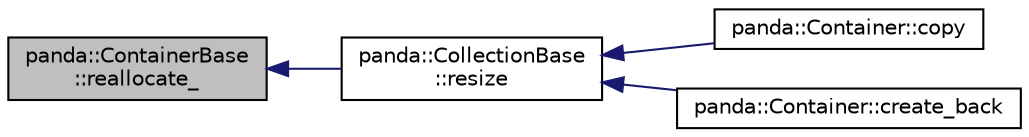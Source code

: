 digraph "panda::ContainerBase::reallocate_"
{
 // INTERACTIVE_SVG=YES
  edge [fontname="Helvetica",fontsize="10",labelfontname="Helvetica",labelfontsize="10"];
  node [fontname="Helvetica",fontsize="10",shape=record];
  rankdir="LR";
  Node1 [label="panda::ContainerBase\l::reallocate_",height=0.2,width=0.4,color="black", fillcolor="grey75", style="filled" fontcolor="black"];
  Node1 -> Node2 [dir="back",color="midnightblue",fontsize="10",style="solid"];
  Node2 [label="panda::CollectionBase\l::resize",height=0.2,width=0.4,color="black", fillcolor="white", style="filled",URL="$classpanda_1_1CollectionBase.html#a3ec014ac2da87bb755afbea0822621cc",tooltip="Resize the container. "];
  Node2 -> Node3 [dir="back",color="midnightblue",fontsize="10",style="solid"];
  Node3 [label="panda::Container::copy",height=0.2,width=0.4,color="black", fillcolor="white", style="filled",URL="$classpanda_1_1Container.html#a05e9a487429721164541511d87a9783d"];
  Node2 -> Node4 [dir="back",color="midnightblue",fontsize="10",style="solid"];
  Node4 [label="panda::Container::create_back",height=0.2,width=0.4,color="black", fillcolor="white", style="filled",URL="$classpanda_1_1Container.html#a9603d59e46e21b048714a9760964b536"];
}
